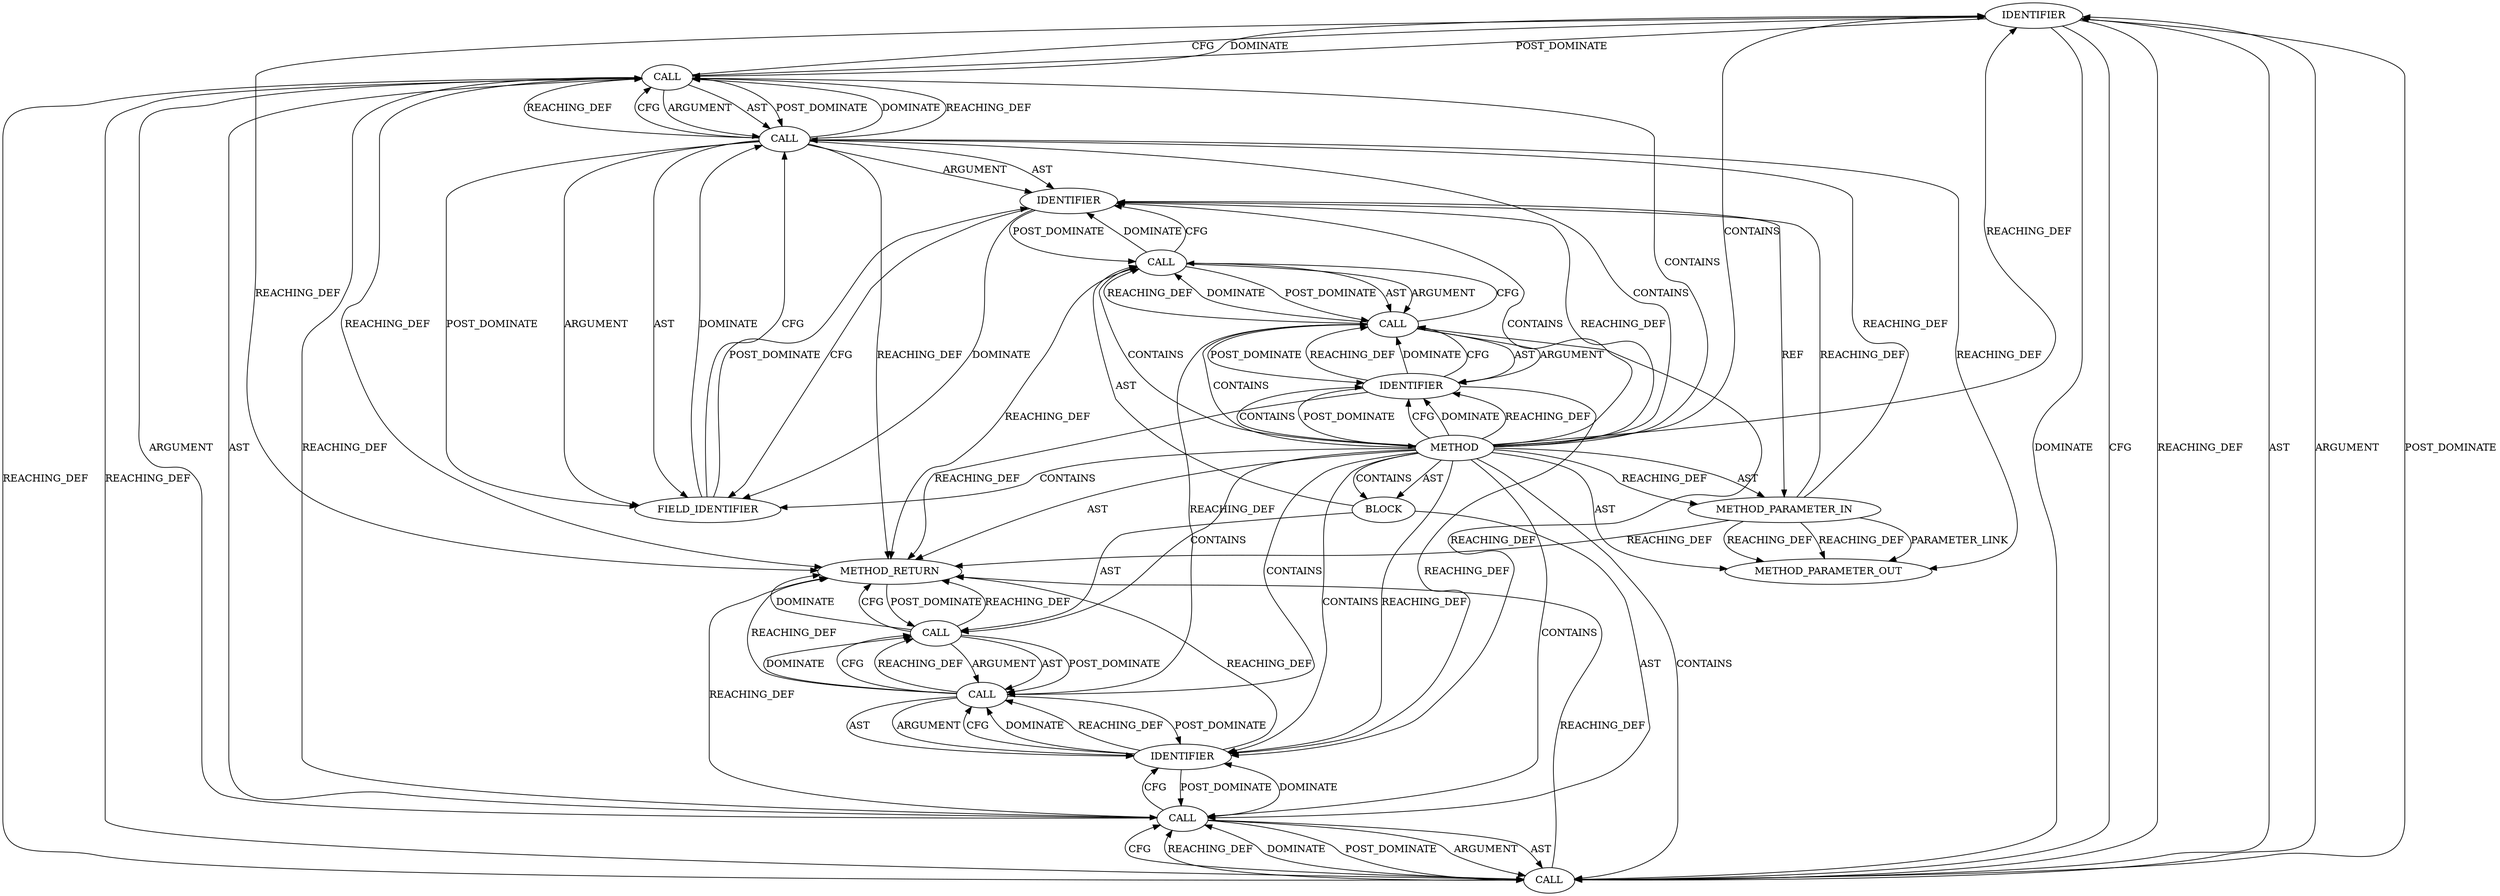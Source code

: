 digraph {
  18825 [label=IDENTIFIER ORDER=1 ARGUMENT_INDEX=1 CODE="device_list" COLUMN_NUMBER=36 LINE_NUMBER=130 TYPE_FULL_NAME="ANY" NAME="device_list"]
  18818 [label=IDENTIFIER ORDER=1 ARGUMENT_INDEX=1 CODE="device_spinlock" COLUMN_NUMBER=16 LINE_NUMBER=129 TYPE_FULL_NAME="ANY" NAME="device_spinlock"]
  18814 [label=METHOD_PARAMETER_IN ORDER=1 CODE="struct tls_toe_device *device" IS_VARIADIC=false COLUMN_NUMBER=30 LINE_NUMBER=127 TYPE_FULL_NAME="tls_toe_device*" EVALUATION_STRATEGY="BY_VALUE" INDEX=1 NAME="device"]
  18821 [label=CALL ORDER=1 ARGUMENT_INDEX=1 CODE="device->dev_list" COLUMN_NUMBER=17 METHOD_FULL_NAME="<operator>.indirectFieldAccess" LINE_NUMBER=130 TYPE_FULL_NAME="<empty>" DISPATCH_TYPE="STATIC_DISPATCH" SIGNATURE="" NAME="<operator>.indirectFieldAccess"]
  21728 [label=METHOD_PARAMETER_OUT ORDER=1 CODE="struct tls_toe_device *device" IS_VARIADIC=false COLUMN_NUMBER=30 LINE_NUMBER=127 TYPE_FULL_NAME="tls_toe_device*" EVALUATION_STRATEGY="BY_VALUE" INDEX=1 NAME="device"]
  18820 [label=CALL ORDER=1 ARGUMENT_INDEX=1 CODE="&device->dev_list" COLUMN_NUMBER=16 METHOD_FULL_NAME="<operator>.addressOf" LINE_NUMBER=130 TYPE_FULL_NAME="<empty>" DISPATCH_TYPE="STATIC_DISPATCH" SIGNATURE="" NAME="<operator>.addressOf"]
  18819 [label=CALL ORDER=2 ARGUMENT_INDEX=-1 CODE="list_add_tail(&device->dev_list, &device_list)" COLUMN_NUMBER=2 METHOD_FULL_NAME="list_add_tail" LINE_NUMBER=130 TYPE_FULL_NAME="<empty>" DISPATCH_TYPE="STATIC_DISPATCH" SIGNATURE="" NAME="list_add_tail"]
  18827 [label=CALL ORDER=1 ARGUMENT_INDEX=1 CODE="&device_spinlock" COLUMN_NUMBER=17 METHOD_FULL_NAME="<operator>.addressOf" LINE_NUMBER=131 TYPE_FULL_NAME="<empty>" DISPATCH_TYPE="STATIC_DISPATCH" SIGNATURE="" NAME="<operator>.addressOf"]
  18822 [label=IDENTIFIER ORDER=1 ARGUMENT_INDEX=1 CODE="device" COLUMN_NUMBER=17 LINE_NUMBER=130 TYPE_FULL_NAME="tls_toe_device*" NAME="device"]
  18817 [label=CALL ORDER=1 ARGUMENT_INDEX=1 CODE="&device_spinlock" COLUMN_NUMBER=15 METHOD_FULL_NAME="<operator>.addressOf" LINE_NUMBER=129 TYPE_FULL_NAME="<empty>" DISPATCH_TYPE="STATIC_DISPATCH" SIGNATURE="" NAME="<operator>.addressOf"]
  18824 [label=CALL ORDER=2 ARGUMENT_INDEX=2 CODE="&device_list" COLUMN_NUMBER=35 METHOD_FULL_NAME="<operator>.addressOf" LINE_NUMBER=130 TYPE_FULL_NAME="<empty>" DISPATCH_TYPE="STATIC_DISPATCH" SIGNATURE="" NAME="<operator>.addressOf"]
  18826 [label=CALL ORDER=3 ARGUMENT_INDEX=-1 CODE="spin_unlock_bh(&device_spinlock)" COLUMN_NUMBER=2 METHOD_FULL_NAME="spin_unlock_bh" LINE_NUMBER=131 TYPE_FULL_NAME="<empty>" DISPATCH_TYPE="STATIC_DISPATCH" SIGNATURE="" NAME="spin_unlock_bh"]
  18816 [label=CALL ORDER=1 ARGUMENT_INDEX=-1 CODE="spin_lock_bh(&device_spinlock)" COLUMN_NUMBER=2 METHOD_FULL_NAME="spin_lock_bh" LINE_NUMBER=129 TYPE_FULL_NAME="<empty>" DISPATCH_TYPE="STATIC_DISPATCH" SIGNATURE="" NAME="spin_lock_bh"]
  18823 [label=FIELD_IDENTIFIER ORDER=2 ARGUMENT_INDEX=2 CODE="dev_list" COLUMN_NUMBER=17 LINE_NUMBER=130 CANONICAL_NAME="dev_list"]
  18815 [label=BLOCK ORDER=2 ARGUMENT_INDEX=-1 CODE="{
	spin_lock_bh(&device_spinlock);
	list_add_tail(&device->dev_list, &device_list);
	spin_unlock_bh(&device_spinlock);
}" COLUMN_NUMBER=1 LINE_NUMBER=128 TYPE_FULL_NAME="void"]
  18828 [label=IDENTIFIER ORDER=1 ARGUMENT_INDEX=1 CODE="device_spinlock" COLUMN_NUMBER=18 LINE_NUMBER=131 TYPE_FULL_NAME="ANY" NAME="device_spinlock"]
  18813 [label=METHOD COLUMN_NUMBER=1 LINE_NUMBER=127 COLUMN_NUMBER_END=1 IS_EXTERNAL=false SIGNATURE="void tls_toe_register_device (tls_toe_device*)" NAME="tls_toe_register_device" AST_PARENT_TYPE="TYPE_DECL" AST_PARENT_FULL_NAME="tls_toe.c:<global>" ORDER=7 CODE="void tls_toe_register_device(struct tls_toe_device *device)
{
	spin_lock_bh(&device_spinlock);
	list_add_tail(&device->dev_list, &device_list);
	spin_unlock_bh(&device_spinlock);
}" FULL_NAME="tls_toe_register_device" LINE_NUMBER_END=132 FILENAME="tls_toe.c"]
  18829 [label=METHOD_RETURN ORDER=3 CODE="RET" COLUMN_NUMBER=1 LINE_NUMBER=127 TYPE_FULL_NAME="void" EVALUATION_STRATEGY="BY_VALUE"]
  18818 -> 18829 [label=REACHING_DEF VARIABLE="device_spinlock"]
  18821 -> 21728 [label=REACHING_DEF VARIABLE="device->dev_list"]
  18828 -> 18829 [label=REACHING_DEF VARIABLE="device_spinlock"]
  18824 -> 18819 [label=CFG ]
  18829 -> 18826 [label=POST_DOMINATE ]
  18825 -> 18820 [label=POST_DOMINATE ]
  18818 -> 18813 [label=POST_DOMINATE ]
  18818 -> 18817 [label=REACHING_DEF VARIABLE="device_spinlock"]
  18821 -> 18829 [label=REACHING_DEF VARIABLE="device->dev_list"]
  18818 -> 18828 [label=REACHING_DEF VARIABLE="device_spinlock"]
  18819 -> 18828 [label=DOMINATE ]
  18813 -> 18825 [label=CONTAINS ]
  18813 -> 18819 [label=CONTAINS ]
  18813 -> 21728 [label=AST ]
  18822 -> 18823 [label=CFG ]
  18817 -> 18818 [label=AST ]
  18814 -> 18822 [label=REACHING_DEF VARIABLE="device"]
  18820 -> 18821 [label=ARGUMENT ]
  18828 -> 18827 [label=CFG ]
  18815 -> 18819 [label=AST ]
  18819 -> 18824 [label=POST_DOMINATE ]
  18816 -> 18822 [label=DOMINATE ]
  18827 -> 18828 [label=POST_DOMINATE ]
  18817 -> 18816 [label=CFG ]
  18823 -> 18821 [label=DOMINATE ]
  18828 -> 18827 [label=DOMINATE ]
  18826 -> 18827 [label=ARGUMENT ]
  18821 -> 18822 [label=ARGUMENT ]
  18823 -> 18821 [label=CFG ]
  18821 -> 18820 [label=DOMINATE ]
  18820 -> 18819 [label=REACHING_DEF VARIABLE="&device->dev_list"]
  18814 -> 21728 [label=REACHING_DEF VARIABLE="device"]
  18814 -> 21728 [label=REACHING_DEF VARIABLE="device"]
  18825 -> 18829 [label=REACHING_DEF VARIABLE="device_list"]
  18822 -> 18816 [label=POST_DOMINATE ]
  18827 -> 18828 [label=AST ]
  18820 -> 18825 [label=CFG ]
  18815 -> 18826 [label=AST ]
  18820 -> 18821 [label=AST ]
  18820 -> 18825 [label=DOMINATE ]
  18813 -> 18818 [label=CFG ]
  18821 -> 18823 [label=POST_DOMINATE ]
  18813 -> 18824 [label=CONTAINS ]
  18821 -> 18822 [label=AST ]
  18828 -> 18827 [label=REACHING_DEF VARIABLE="device_spinlock"]
  18813 -> 18814 [label=AST ]
  18813 -> 18826 [label=CONTAINS ]
  18816 -> 18829 [label=REACHING_DEF VARIABLE="spin_lock_bh(&device_spinlock)"]
  18823 -> 18822 [label=POST_DOMINATE ]
  18817 -> 18818 [label=ARGUMENT ]
  18813 -> 18818 [label=DOMINATE ]
  18826 -> 18829 [label=REACHING_DEF VARIABLE="spin_unlock_bh(&device_spinlock)"]
  18813 -> 18821 [label=CONTAINS ]
  18813 -> 18828 [label=REACHING_DEF VARIABLE=""]
  18814 -> 21728 [label=PARAMETER_LINK ]
  18815 -> 18816 [label=AST ]
  18817 -> 18827 [label=REACHING_DEF VARIABLE="&device_spinlock"]
  18819 -> 18828 [label=CFG ]
  18827 -> 18826 [label=DOMINATE ]
  18818 -> 18817 [label=DOMINATE ]
  18820 -> 18829 [label=REACHING_DEF VARIABLE="&device->dev_list"]
  18825 -> 18824 [label=DOMINATE ]
  18819 -> 18829 [label=REACHING_DEF VARIABLE="list_add_tail(&device->dev_list, &device_list)"]
  18821 -> 18820 [label=REACHING_DEF VARIABLE="device->dev_list"]
  18821 -> 18820 [label=REACHING_DEF VARIABLE="device->dev_list"]
  18822 -> 18823 [label=DOMINATE ]
  18814 -> 18821 [label=REACHING_DEF VARIABLE="device"]
  18814 -> 18829 [label=REACHING_DEF VARIABLE="device"]
  18827 -> 18826 [label=CFG ]
  18816 -> 18817 [label=POST_DOMINATE ]
  18826 -> 18827 [label=AST ]
  18816 -> 18822 [label=CFG ]
  18824 -> 18829 [label=REACHING_DEF VARIABLE="&device_list"]
  18819 -> 18820 [label=ARGUMENT ]
  18826 -> 18827 [label=POST_DOMINATE ]
  18827 -> 18829 [label=REACHING_DEF VARIABLE="&device_spinlock"]
  18813 -> 18823 [label=CONTAINS ]
  18813 -> 18822 [label=REACHING_DEF VARIABLE=""]
  18826 -> 18829 [label=DOMINATE ]
  18813 -> 18815 [label=AST ]
  18825 -> 18824 [label=CFG ]
  18821 -> 18823 [label=ARGUMENT ]
  18824 -> 18825 [label=AST ]
  18816 -> 18817 [label=AST ]
  18821 -> 18823 [label=AST ]
  18816 -> 18817 [label=ARGUMENT ]
  18818 -> 18817 [label=CFG ]
  18819 -> 18824 [label=ARGUMENT ]
  18817 -> 18816 [label=REACHING_DEF VARIABLE="&device_spinlock"]
  18813 -> 18822 [label=CONTAINS ]
  18813 -> 18818 [label=REACHING_DEF VARIABLE=""]
  18824 -> 18819 [label=REACHING_DEF VARIABLE="&device_list"]
  18813 -> 18828 [label=CONTAINS ]
  18826 -> 18829 [label=CFG ]
  18813 -> 18829 [label=AST ]
  18813 -> 18827 [label=CONTAINS ]
  18817 -> 18828 [label=REACHING_DEF VARIABLE="&device_spinlock"]
  18813 -> 18814 [label=REACHING_DEF VARIABLE=""]
  18819 -> 18824 [label=AST ]
  18827 -> 18828 [label=ARGUMENT ]
  18813 -> 18817 [label=CONTAINS ]
  18822 -> 18814 [label=REF ]
  18827 -> 18826 [label=REACHING_DEF VARIABLE="&device_spinlock"]
  18825 -> 18824 [label=REACHING_DEF VARIABLE="device_list"]
  18813 -> 18815 [label=CONTAINS ]
  18824 -> 18820 [label=REACHING_DEF VARIABLE="&device_list"]
  18828 -> 18819 [label=POST_DOMINATE ]
  18813 -> 18818 [label=CONTAINS ]
  18820 -> 18821 [label=POST_DOMINATE ]
  18824 -> 18825 [label=ARGUMENT ]
  18813 -> 18825 [label=REACHING_DEF VARIABLE=""]
  18813 -> 18816 [label=CONTAINS ]
  18819 -> 18820 [label=AST ]
  18813 -> 18820 [label=CONTAINS ]
  18824 -> 18825 [label=POST_DOMINATE ]
  18820 -> 18824 [label=REACHING_DEF VARIABLE="&device->dev_list"]
  18817 -> 18818 [label=POST_DOMINATE ]
  18817 -> 18816 [label=DOMINATE ]
  18824 -> 18819 [label=DOMINATE ]
  18821 -> 18820 [label=CFG ]
}
